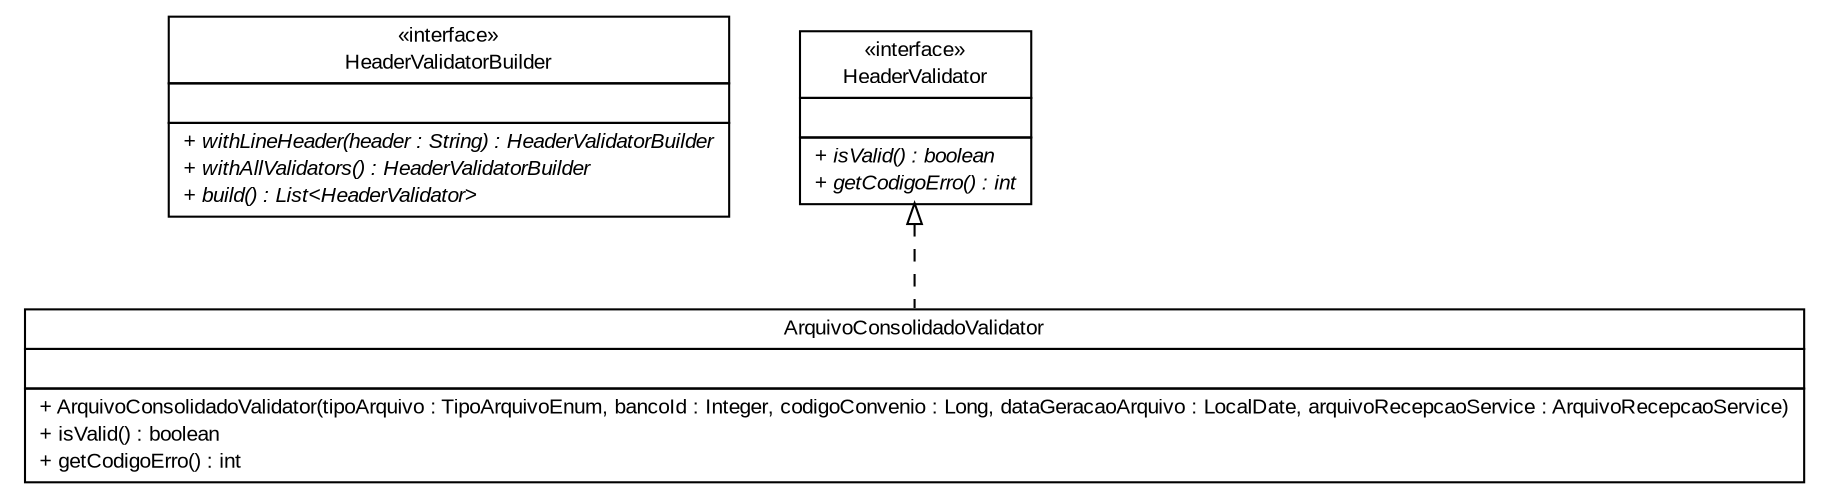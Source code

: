 #!/usr/local/bin/dot
#
# Class diagram 
# Generated by UMLGraph version R5_6 (http://www.umlgraph.org/)
#

digraph G {
	edge [fontname="arial",fontsize=10,labelfontname="arial",labelfontsize=10];
	node [fontname="arial",fontsize=10,shape=plaintext];
	nodesep=0.25;
	ranksep=0.5;
	// br.gov.to.sefaz.arr.processamento.validation.validator.header.HeaderValidatorBuilder
	c15291 [label=<<table title="br.gov.to.sefaz.arr.processamento.validation.validator.header.HeaderValidatorBuilder" border="0" cellborder="1" cellspacing="0" cellpadding="2" port="p" href="./HeaderValidatorBuilder.html">
		<tr><td><table border="0" cellspacing="0" cellpadding="1">
<tr><td align="center" balign="center"> &#171;interface&#187; </td></tr>
<tr><td align="center" balign="center"> HeaderValidatorBuilder </td></tr>
		</table></td></tr>
		<tr><td><table border="0" cellspacing="0" cellpadding="1">
<tr><td align="left" balign="left">  </td></tr>
		</table></td></tr>
		<tr><td><table border="0" cellspacing="0" cellpadding="1">
<tr><td align="left" balign="left"><font face="arial italic" point-size="10.0"> + withLineHeader(header : String) : HeaderValidatorBuilder </font></td></tr>
<tr><td align="left" balign="left"><font face="arial italic" point-size="10.0"> + withAllValidators() : HeaderValidatorBuilder </font></td></tr>
<tr><td align="left" balign="left"><font face="arial italic" point-size="10.0"> + build() : List&lt;HeaderValidator&gt; </font></td></tr>
		</table></td></tr>
		</table>>, URL="./HeaderValidatorBuilder.html", fontname="arial", fontcolor="black", fontsize=10.0];
	// br.gov.to.sefaz.arr.processamento.validation.validator.header.HeaderValidator
	c15292 [label=<<table title="br.gov.to.sefaz.arr.processamento.validation.validator.header.HeaderValidator" border="0" cellborder="1" cellspacing="0" cellpadding="2" port="p" href="./HeaderValidator.html">
		<tr><td><table border="0" cellspacing="0" cellpadding="1">
<tr><td align="center" balign="center"> &#171;interface&#187; </td></tr>
<tr><td align="center" balign="center"> HeaderValidator </td></tr>
		</table></td></tr>
		<tr><td><table border="0" cellspacing="0" cellpadding="1">
<tr><td align="left" balign="left">  </td></tr>
		</table></td></tr>
		<tr><td><table border="0" cellspacing="0" cellpadding="1">
<tr><td align="left" balign="left"><font face="arial italic" point-size="10.0"> + isValid() : boolean </font></td></tr>
<tr><td align="left" balign="left"><font face="arial italic" point-size="10.0"> + getCodigoErro() : int </font></td></tr>
		</table></td></tr>
		</table>>, URL="./HeaderValidator.html", fontname="arial", fontcolor="black", fontsize=10.0];
	// br.gov.to.sefaz.arr.processamento.validation.validator.header.ArquivoConsolidadoValidator
	c15293 [label=<<table title="br.gov.to.sefaz.arr.processamento.validation.validator.header.ArquivoConsolidadoValidator" border="0" cellborder="1" cellspacing="0" cellpadding="2" port="p" href="./ArquivoConsolidadoValidator.html">
		<tr><td><table border="0" cellspacing="0" cellpadding="1">
<tr><td align="center" balign="center"> ArquivoConsolidadoValidator </td></tr>
		</table></td></tr>
		<tr><td><table border="0" cellspacing="0" cellpadding="1">
<tr><td align="left" balign="left">  </td></tr>
		</table></td></tr>
		<tr><td><table border="0" cellspacing="0" cellpadding="1">
<tr><td align="left" balign="left"> + ArquivoConsolidadoValidator(tipoArquivo : TipoArquivoEnum, bancoId : Integer, codigoConvenio : Long, dataGeracaoArquivo : LocalDate, arquivoRecepcaoService : ArquivoRecepcaoService) </td></tr>
<tr><td align="left" balign="left"> + isValid() : boolean </td></tr>
<tr><td align="left" balign="left"> + getCodigoErro() : int </td></tr>
		</table></td></tr>
		</table>>, URL="./ArquivoConsolidadoValidator.html", fontname="arial", fontcolor="black", fontsize=10.0];
	//br.gov.to.sefaz.arr.processamento.validation.validator.header.ArquivoConsolidadoValidator implements br.gov.to.sefaz.arr.processamento.validation.validator.header.HeaderValidator
	c15292:p -> c15293:p [dir=back,arrowtail=empty,style=dashed];
}

